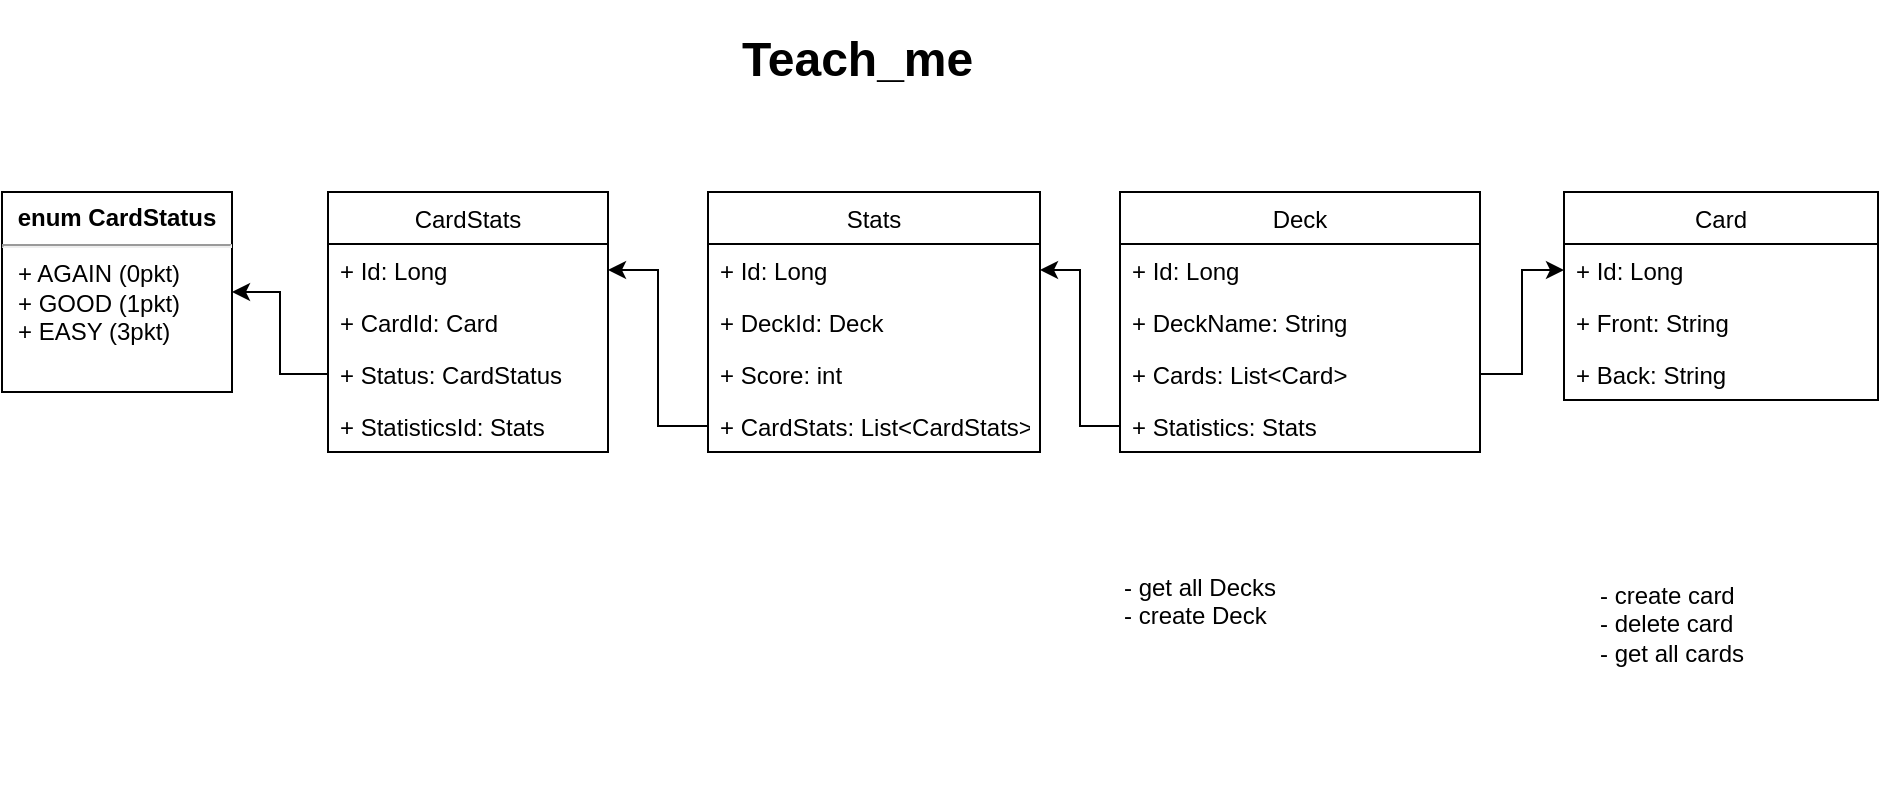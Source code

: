 <mxfile>
    <diagram name="Strona-1" id="C09MxdmME8eIG6dmTotm">
        <mxGraphModel dx="1317" dy="626" grid="0" gridSize="10" guides="1" tooltips="1" connect="1" arrows="1" fold="1" page="0" pageScale="1" pageWidth="827" pageHeight="1169" math="0" shadow="0">
            <root>
                <mxCell id="0"/>
                <mxCell id="1" parent="0"/>
                <mxCell id="RwmrF1Tj0tmwLUVZTNdM-1" value="&lt;h1&gt;Teach_me&lt;/h1&gt;" style="text;html=1;strokeColor=none;fillColor=none;spacing=5;spacingTop=-20;whiteSpace=wrap;overflow=hidden;rounded=0;" parent="1" vertex="1">
                    <mxGeometry x="123" y="385" width="190" height="45" as="geometry"/>
                </mxCell>
                <mxCell id="RwmrF1Tj0tmwLUVZTNdM-2" value="Deck" style="swimlane;fontStyle=0;childLayout=stackLayout;horizontal=1;startSize=26;fillColor=none;horizontalStack=0;resizeParent=1;resizeParentMax=0;resizeLast=0;collapsible=1;marginBottom=0;" parent="1" vertex="1">
                    <mxGeometry x="317" y="471" width="180" height="130" as="geometry"/>
                </mxCell>
                <mxCell id="RwmrF1Tj0tmwLUVZTNdM-3" value="+ Id: Long  &#10;" style="text;strokeColor=none;fillColor=none;align=left;verticalAlign=top;spacingLeft=4;spacingRight=4;overflow=hidden;rotatable=0;points=[[0,0.5],[1,0.5]];portConstraint=eastwest;" parent="RwmrF1Tj0tmwLUVZTNdM-2" vertex="1">
                    <mxGeometry y="26" width="180" height="26" as="geometry"/>
                </mxCell>
                <mxCell id="RwmrF1Tj0tmwLUVZTNdM-4" value="+ DeckName: String" style="text;strokeColor=none;fillColor=none;align=left;verticalAlign=top;spacingLeft=4;spacingRight=4;overflow=hidden;rotatable=0;points=[[0,0.5],[1,0.5]];portConstraint=eastwest;" parent="RwmrF1Tj0tmwLUVZTNdM-2" vertex="1">
                    <mxGeometry y="52" width="180" height="26" as="geometry"/>
                </mxCell>
                <mxCell id="RwmrF1Tj0tmwLUVZTNdM-5" value="+ Cards: List&lt;Card&gt;" style="text;strokeColor=none;fillColor=none;align=left;verticalAlign=top;spacingLeft=4;spacingRight=4;overflow=hidden;rotatable=0;points=[[0,0.5],[1,0.5]];portConstraint=eastwest;" parent="RwmrF1Tj0tmwLUVZTNdM-2" vertex="1">
                    <mxGeometry y="78" width="180" height="26" as="geometry"/>
                </mxCell>
                <mxCell id="RwmrF1Tj0tmwLUVZTNdM-6" value="+ Statistics: Stats" style="text;strokeColor=none;fillColor=none;align=left;verticalAlign=top;spacingLeft=4;spacingRight=4;overflow=hidden;rotatable=0;points=[[0,0.5],[1,0.5]];portConstraint=eastwest;" parent="RwmrF1Tj0tmwLUVZTNdM-2" vertex="1">
                    <mxGeometry y="104" width="180" height="26" as="geometry"/>
                </mxCell>
                <mxCell id="RwmrF1Tj0tmwLUVZTNdM-8" value="Card" style="swimlane;fontStyle=0;childLayout=stackLayout;horizontal=1;startSize=26;fillColor=none;horizontalStack=0;resizeParent=1;resizeParentMax=0;resizeLast=0;collapsible=1;marginBottom=0;" parent="1" vertex="1">
                    <mxGeometry x="539" y="471" width="157" height="104" as="geometry"/>
                </mxCell>
                <mxCell id="RwmrF1Tj0tmwLUVZTNdM-9" value="+ Id: Long" style="text;strokeColor=none;fillColor=none;align=left;verticalAlign=top;spacingLeft=4;spacingRight=4;overflow=hidden;rotatable=0;points=[[0,0.5],[1,0.5]];portConstraint=eastwest;" parent="RwmrF1Tj0tmwLUVZTNdM-8" vertex="1">
                    <mxGeometry y="26" width="157" height="26" as="geometry"/>
                </mxCell>
                <mxCell id="RwmrF1Tj0tmwLUVZTNdM-10" value="+ Front: String" style="text;strokeColor=none;fillColor=none;align=left;verticalAlign=top;spacingLeft=4;spacingRight=4;overflow=hidden;rotatable=0;points=[[0,0.5],[1,0.5]];portConstraint=eastwest;" parent="RwmrF1Tj0tmwLUVZTNdM-8" vertex="1">
                    <mxGeometry y="52" width="157" height="26" as="geometry"/>
                </mxCell>
                <mxCell id="RwmrF1Tj0tmwLUVZTNdM-11" value="+ Back: String" style="text;strokeColor=none;fillColor=none;align=left;verticalAlign=top;spacingLeft=4;spacingRight=4;overflow=hidden;rotatable=0;points=[[0,0.5],[1,0.5]];portConstraint=eastwest;" parent="RwmrF1Tj0tmwLUVZTNdM-8" vertex="1">
                    <mxGeometry y="78" width="157" height="26" as="geometry"/>
                </mxCell>
                <mxCell id="RwmrF1Tj0tmwLUVZTNdM-14" value="&lt;p style=&quot;margin:0px;margin-top:6px;text-align:center;&quot;&gt;&lt;b&gt;enum CardStatus&lt;/b&gt;&lt;/p&gt;&lt;hr&gt;&lt;p style=&quot;margin:0px;margin-left:8px;&quot;&gt;+ AGAIN (0pkt)&lt;br&gt;+ GOOD (1pkt)&lt;/p&gt;&lt;p style=&quot;margin:0px;margin-left:8px;&quot;&gt;+ EASY (3pkt)&lt;/p&gt;" style="align=left;overflow=fill;html=1;dropTarget=0;" parent="1" vertex="1">
                    <mxGeometry x="-242" y="471" width="115" height="100" as="geometry"/>
                </mxCell>
                <mxCell id="RwmrF1Tj0tmwLUVZTNdM-16" value="Stats" style="swimlane;fontStyle=0;childLayout=stackLayout;horizontal=1;startSize=26;fillColor=none;horizontalStack=0;resizeParent=1;resizeParentMax=0;resizeLast=0;collapsible=1;marginBottom=0;" parent="1" vertex="1">
                    <mxGeometry x="111" y="471" width="166" height="130" as="geometry"/>
                </mxCell>
                <mxCell id="RwmrF1Tj0tmwLUVZTNdM-17" value="+ Id: Long" style="text;strokeColor=none;fillColor=none;align=left;verticalAlign=top;spacingLeft=4;spacingRight=4;overflow=hidden;rotatable=0;points=[[0,0.5],[1,0.5]];portConstraint=eastwest;" parent="RwmrF1Tj0tmwLUVZTNdM-16" vertex="1">
                    <mxGeometry y="26" width="166" height="26" as="geometry"/>
                </mxCell>
                <mxCell id="RwmrF1Tj0tmwLUVZTNdM-18" value="+ DeckId: Deck" style="text;strokeColor=none;fillColor=none;align=left;verticalAlign=top;spacingLeft=4;spacingRight=4;overflow=hidden;rotatable=0;points=[[0,0.5],[1,0.5]];portConstraint=eastwest;" parent="RwmrF1Tj0tmwLUVZTNdM-16" vertex="1">
                    <mxGeometry y="52" width="166" height="26" as="geometry"/>
                </mxCell>
                <mxCell id="RwmrF1Tj0tmwLUVZTNdM-20" value="+ Score: int" style="text;strokeColor=none;fillColor=none;align=left;verticalAlign=top;spacingLeft=4;spacingRight=4;overflow=hidden;rotatable=0;points=[[0,0.5],[1,0.5]];portConstraint=eastwest;" parent="RwmrF1Tj0tmwLUVZTNdM-16" vertex="1">
                    <mxGeometry y="78" width="166" height="26" as="geometry"/>
                </mxCell>
                <mxCell id="RwmrF1Tj0tmwLUVZTNdM-26" value="+ CardStats: List&lt;CardStats&gt;" style="text;strokeColor=none;fillColor=none;align=left;verticalAlign=top;spacingLeft=4;spacingRight=4;overflow=hidden;rotatable=0;points=[[0,0.5],[1,0.5]];portConstraint=eastwest;" parent="RwmrF1Tj0tmwLUVZTNdM-16" vertex="1">
                    <mxGeometry y="104" width="166" height="26" as="geometry"/>
                </mxCell>
                <mxCell id="RwmrF1Tj0tmwLUVZTNdM-22" value="CardStats" style="swimlane;fontStyle=0;childLayout=stackLayout;horizontal=1;startSize=26;fillColor=none;horizontalStack=0;resizeParent=1;resizeParentMax=0;resizeLast=0;collapsible=1;marginBottom=0;" parent="1" vertex="1">
                    <mxGeometry x="-79" y="471" width="140" height="130" as="geometry"/>
                </mxCell>
                <mxCell id="RwmrF1Tj0tmwLUVZTNdM-23" value="+ Id: Long" style="text;strokeColor=none;fillColor=none;align=left;verticalAlign=top;spacingLeft=4;spacingRight=4;overflow=hidden;rotatable=0;points=[[0,0.5],[1,0.5]];portConstraint=eastwest;" parent="RwmrF1Tj0tmwLUVZTNdM-22" vertex="1">
                    <mxGeometry y="26" width="140" height="26" as="geometry"/>
                </mxCell>
                <mxCell id="RwmrF1Tj0tmwLUVZTNdM-24" value="+ CardId: Card" style="text;strokeColor=none;fillColor=none;align=left;verticalAlign=top;spacingLeft=4;spacingRight=4;overflow=hidden;rotatable=0;points=[[0,0.5],[1,0.5]];portConstraint=eastwest;" parent="RwmrF1Tj0tmwLUVZTNdM-22" vertex="1">
                    <mxGeometry y="52" width="140" height="26" as="geometry"/>
                </mxCell>
                <mxCell id="RwmrF1Tj0tmwLUVZTNdM-25" value="+ Status: CardStatus" style="text;strokeColor=none;fillColor=none;align=left;verticalAlign=top;spacingLeft=4;spacingRight=4;overflow=hidden;rotatable=0;points=[[0,0.5],[1,0.5]];portConstraint=eastwest;" parent="RwmrF1Tj0tmwLUVZTNdM-22" vertex="1">
                    <mxGeometry y="78" width="140" height="26" as="geometry"/>
                </mxCell>
                <mxCell id="RwmrF1Tj0tmwLUVZTNdM-38" value="+ StatisticsId: Stats" style="text;strokeColor=none;fillColor=none;align=left;verticalAlign=top;spacingLeft=4;spacingRight=4;overflow=hidden;rotatable=0;points=[[0,0.5],[1,0.5]];portConstraint=eastwest;" parent="RwmrF1Tj0tmwLUVZTNdM-22" vertex="1">
                    <mxGeometry y="104" width="140" height="26" as="geometry"/>
                </mxCell>
                <mxCell id="RwmrF1Tj0tmwLUVZTNdM-29" style="edgeStyle=orthogonalEdgeStyle;rounded=0;orthogonalLoop=1;jettySize=auto;html=1;exitX=1;exitY=0.5;exitDx=0;exitDy=0;entryX=0;entryY=0.5;entryDx=0;entryDy=0;" parent="1" source="RwmrF1Tj0tmwLUVZTNdM-5" target="RwmrF1Tj0tmwLUVZTNdM-9" edge="1">
                    <mxGeometry relative="1" as="geometry"/>
                </mxCell>
                <mxCell id="RwmrF1Tj0tmwLUVZTNdM-30" style="edgeStyle=orthogonalEdgeStyle;rounded=0;orthogonalLoop=1;jettySize=auto;html=1;exitX=0;exitY=0.5;exitDx=0;exitDy=0;entryX=1;entryY=0.5;entryDx=0;entryDy=0;" parent="1" source="RwmrF1Tj0tmwLUVZTNdM-6" target="RwmrF1Tj0tmwLUVZTNdM-17" edge="1">
                    <mxGeometry relative="1" as="geometry"/>
                </mxCell>
                <mxCell id="RwmrF1Tj0tmwLUVZTNdM-31" style="edgeStyle=orthogonalEdgeStyle;rounded=0;orthogonalLoop=1;jettySize=auto;html=1;exitX=0;exitY=0.5;exitDx=0;exitDy=0;entryX=1;entryY=0.5;entryDx=0;entryDy=0;" parent="1" source="RwmrF1Tj0tmwLUVZTNdM-26" target="RwmrF1Tj0tmwLUVZTNdM-23" edge="1">
                    <mxGeometry relative="1" as="geometry"/>
                </mxCell>
                <mxCell id="RwmrF1Tj0tmwLUVZTNdM-32" style="edgeStyle=orthogonalEdgeStyle;rounded=0;orthogonalLoop=1;jettySize=auto;html=1;exitX=0;exitY=0.5;exitDx=0;exitDy=0;" parent="1" source="RwmrF1Tj0tmwLUVZTNdM-25" target="RwmrF1Tj0tmwLUVZTNdM-14" edge="1">
                    <mxGeometry relative="1" as="geometry"/>
                </mxCell>
                <mxCell id="2" value="- get all Decks&lt;br&gt;- create Deck&lt;br&gt;" style="text;html=1;strokeColor=none;fillColor=none;align=left;verticalAlign=top;whiteSpace=wrap;rounded=0;" vertex="1" parent="1">
                    <mxGeometry x="317" y="655" width="130" height="109" as="geometry"/>
                </mxCell>
                <mxCell id="3" value="- create card&lt;br&gt;- delete card&lt;br&gt;- get all cards" style="text;html=1;strokeColor=none;fillColor=none;align=left;verticalAlign=top;whiteSpace=wrap;rounded=0;" vertex="1" parent="1">
                    <mxGeometry x="555" y="659" width="130" height="109" as="geometry"/>
                </mxCell>
            </root>
        </mxGraphModel>
    </diagram>
</mxfile>
